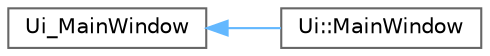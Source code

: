 digraph "Graphical Class Hierarchy"
{
 // LATEX_PDF_SIZE
  bgcolor="transparent";
  edge [fontname=Helvetica,fontsize=10,labelfontname=Helvetica,labelfontsize=10];
  node [fontname=Helvetica,fontsize=10,shape=box,height=0.2,width=0.4];
  rankdir="LR";
  Node0 [id="Node000000",label="Ui_MainWindow",height=0.2,width=0.4,color="grey40", fillcolor="white", style="filled",URL="$class_ui___main_window.html",tooltip=" "];
  Node0 -> Node1 [id="edge3_Node000000_Node000001",dir="back",color="steelblue1",style="solid",tooltip=" "];
  Node1 [id="Node000001",label="Ui::MainWindow",height=0.2,width=0.4,color="grey40", fillcolor="white", style="filled",URL="$class_ui_1_1_main_window.html",tooltip=" "];
}
